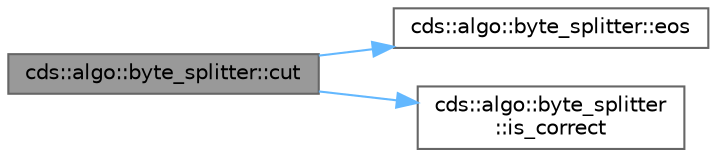 digraph "cds::algo::byte_splitter::cut"
{
 // LATEX_PDF_SIZE
  bgcolor="transparent";
  edge [fontname=Helvetica,fontsize=10,labelfontname=Helvetica,labelfontsize=10];
  node [fontname=Helvetica,fontsize=10,shape=box,height=0.2,width=0.4];
  rankdir="LR";
  Node1 [id="Node000001",label="cds::algo::byte_splitter::cut",height=0.2,width=0.4,color="gray40", fillcolor="grey60", style="filled", fontcolor="black",tooltip="Cuts next count bits (must be multiplier of 8) from bit-string"];
  Node1 -> Node2 [id="edge1_Node000001_Node000002",color="steelblue1",style="solid",tooltip=" "];
  Node2 [id="Node000002",label="cds::algo::byte_splitter::eos",height=0.2,width=0.4,color="grey40", fillcolor="white", style="filled",URL="$classcds_1_1algo_1_1byte__splitter.html#a63bfbd41befe0dc9dd938e140787d152",tooltip="Returns true if end-of-stream encountered"];
  Node1 -> Node3 [id="edge2_Node000001_Node000003",color="steelblue1",style="solid",tooltip=" "];
  Node3 [id="Node000003",label="cds::algo::byte_splitter\l::is_correct",height=0.2,width=0.4,color="grey40", fillcolor="white", style="filled",URL="$classcds_1_1algo_1_1byte__splitter.html#a72a04a4c171c2c21f91107cbedb9a2f9",tooltip="Checks if count is multiple of 8"];
}
